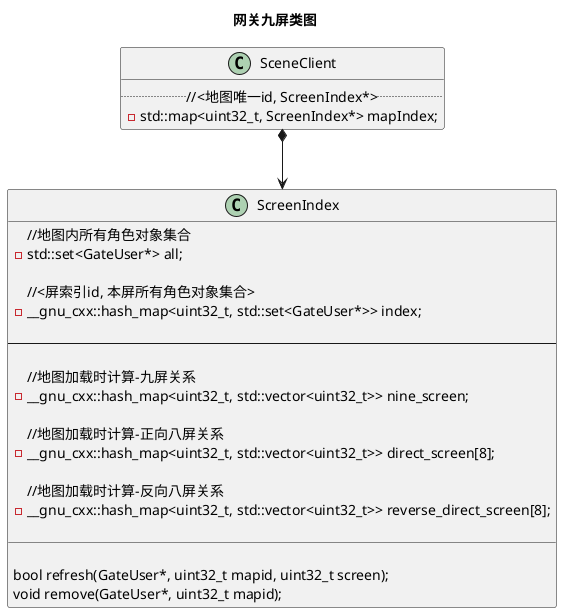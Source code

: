 @startuml

title 网关九屏类图

'0.#Moccasin
'1.#LightSeaGreen
'2.#DarkSalmon
'3.#BBBBFF
'4.#SkyBlue
'5.#LightPink
'6.#CadetBlue
'7.#Violet

class SceneClient {
    ..//<地图唯一id, ScreenIndex*>..
    - std::map<uint32_t, ScreenIndex*> mapIndex;
}

class ScreenIndex {
    //地图内所有角色对象集合
    - std::set<GateUser*> all;

    //<屏索引id, 本屏所有角色对象集合>
    - __gnu_cxx::hash_map<uint32_t, std::set<GateUser*>> index;

    --

    //地图加载时计算-九屏关系
    - __gnu_cxx::hash_map<uint32_t, std::vector<uint32_t>> nine_screen;

    //地图加载时计算-正向八屏关系
    - __gnu_cxx::hash_map<uint32_t, std::vector<uint32_t>> direct_screen[8];

    //地图加载时计算-反向八屏关系
    - __gnu_cxx::hash_map<uint32_t, std::vector<uint32_t>> reverse_direct_screen[8];

    __

    {method} bool refresh(GateUser*, uint32_t mapid, uint32_t screen);
    {method} void remove(GateUser*, uint32_t mapid);
}

SceneClient *--> ScreenIndex

@enduml